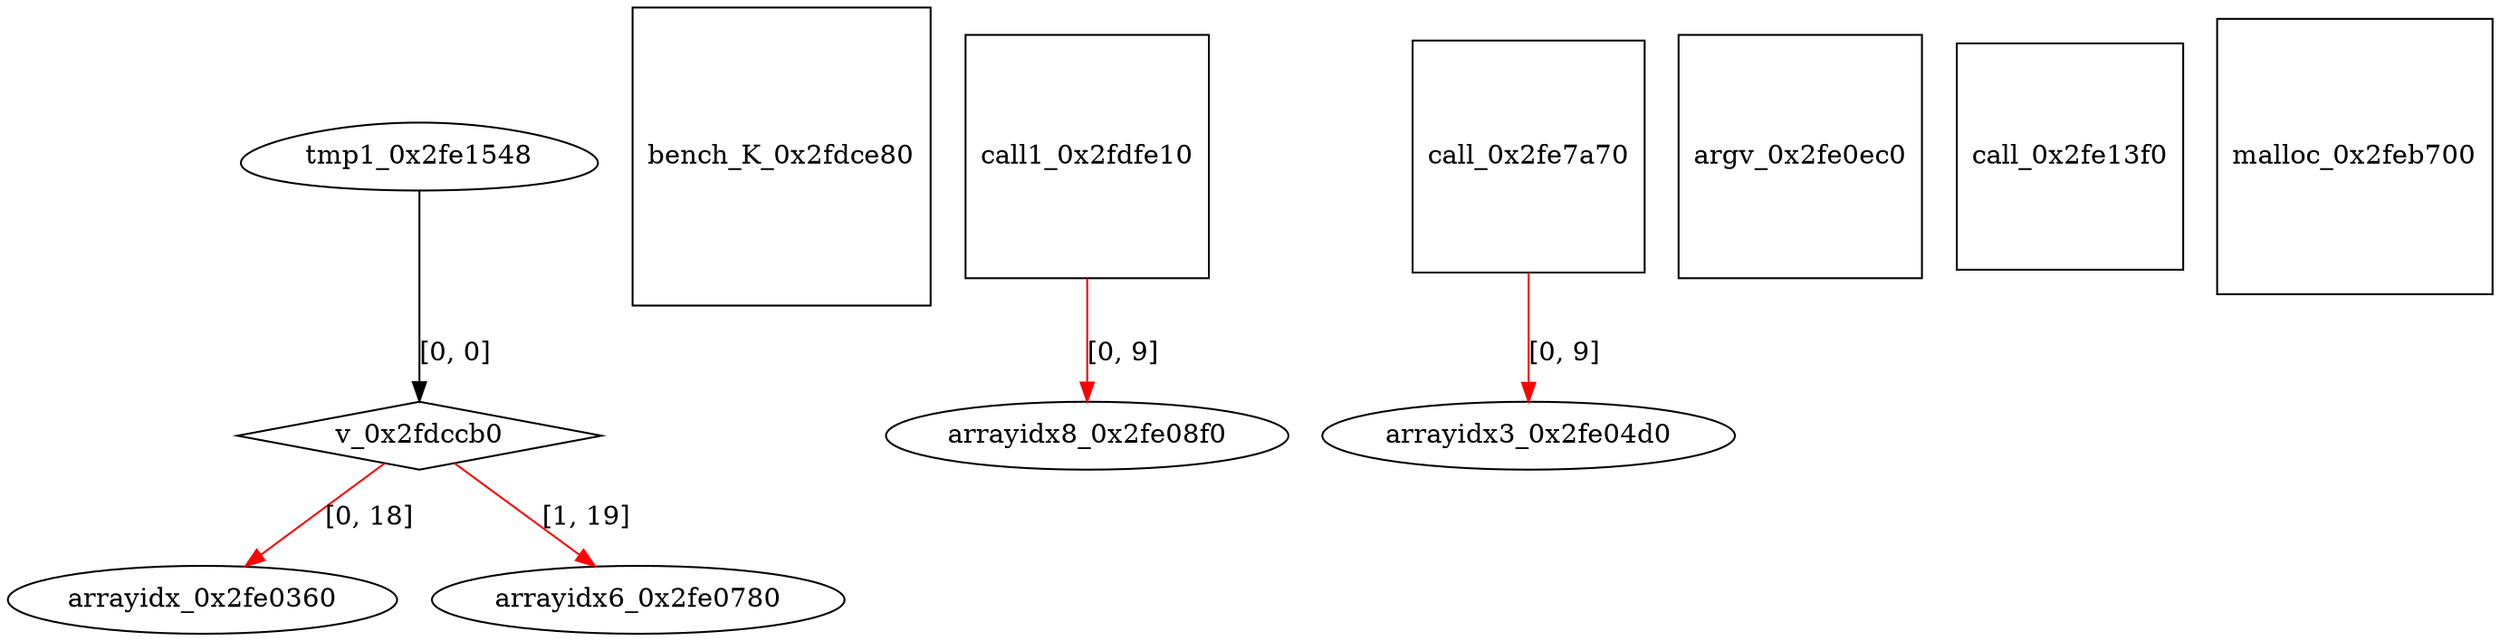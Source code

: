 digraph grafico {
"v_0x2fdccb0" [shape=diamond];
"tmp1_0x2fe1548" -> "v_0x2fdccb0" [label="[0, 0]"];
"bench_K_0x2fdce80" [shape=square];
"call1_0x2fdfe10" [shape=square];
"arrayidx_0x2fe0360" [shape=ellipse];
"v_0x2fdccb0" -> "arrayidx_0x2fe0360" [label="[0, 18]",color=red];
"arrayidx3_0x2fe04d0" [shape=ellipse];
"call_0x2fe7a70" -> "arrayidx3_0x2fe04d0" [label="[0, 9]",color=red];
"arrayidx6_0x2fe0780" [shape=ellipse];
"v_0x2fdccb0" -> "arrayidx6_0x2fe0780" [label="[1, 19]",color=red];
"arrayidx8_0x2fe08f0" [shape=ellipse];
"call1_0x2fdfe10" -> "arrayidx8_0x2fe08f0" [label="[0, 9]",color=red];
"argv_0x2fe0ec0" [shape=square];
"call_0x2fe13f0" [shape=square];
"tmp1_0x2fe1548" [shape=egg];
"call_0x2fe7a70" [shape=square];
"malloc_0x2feb700" [shape=square];
}